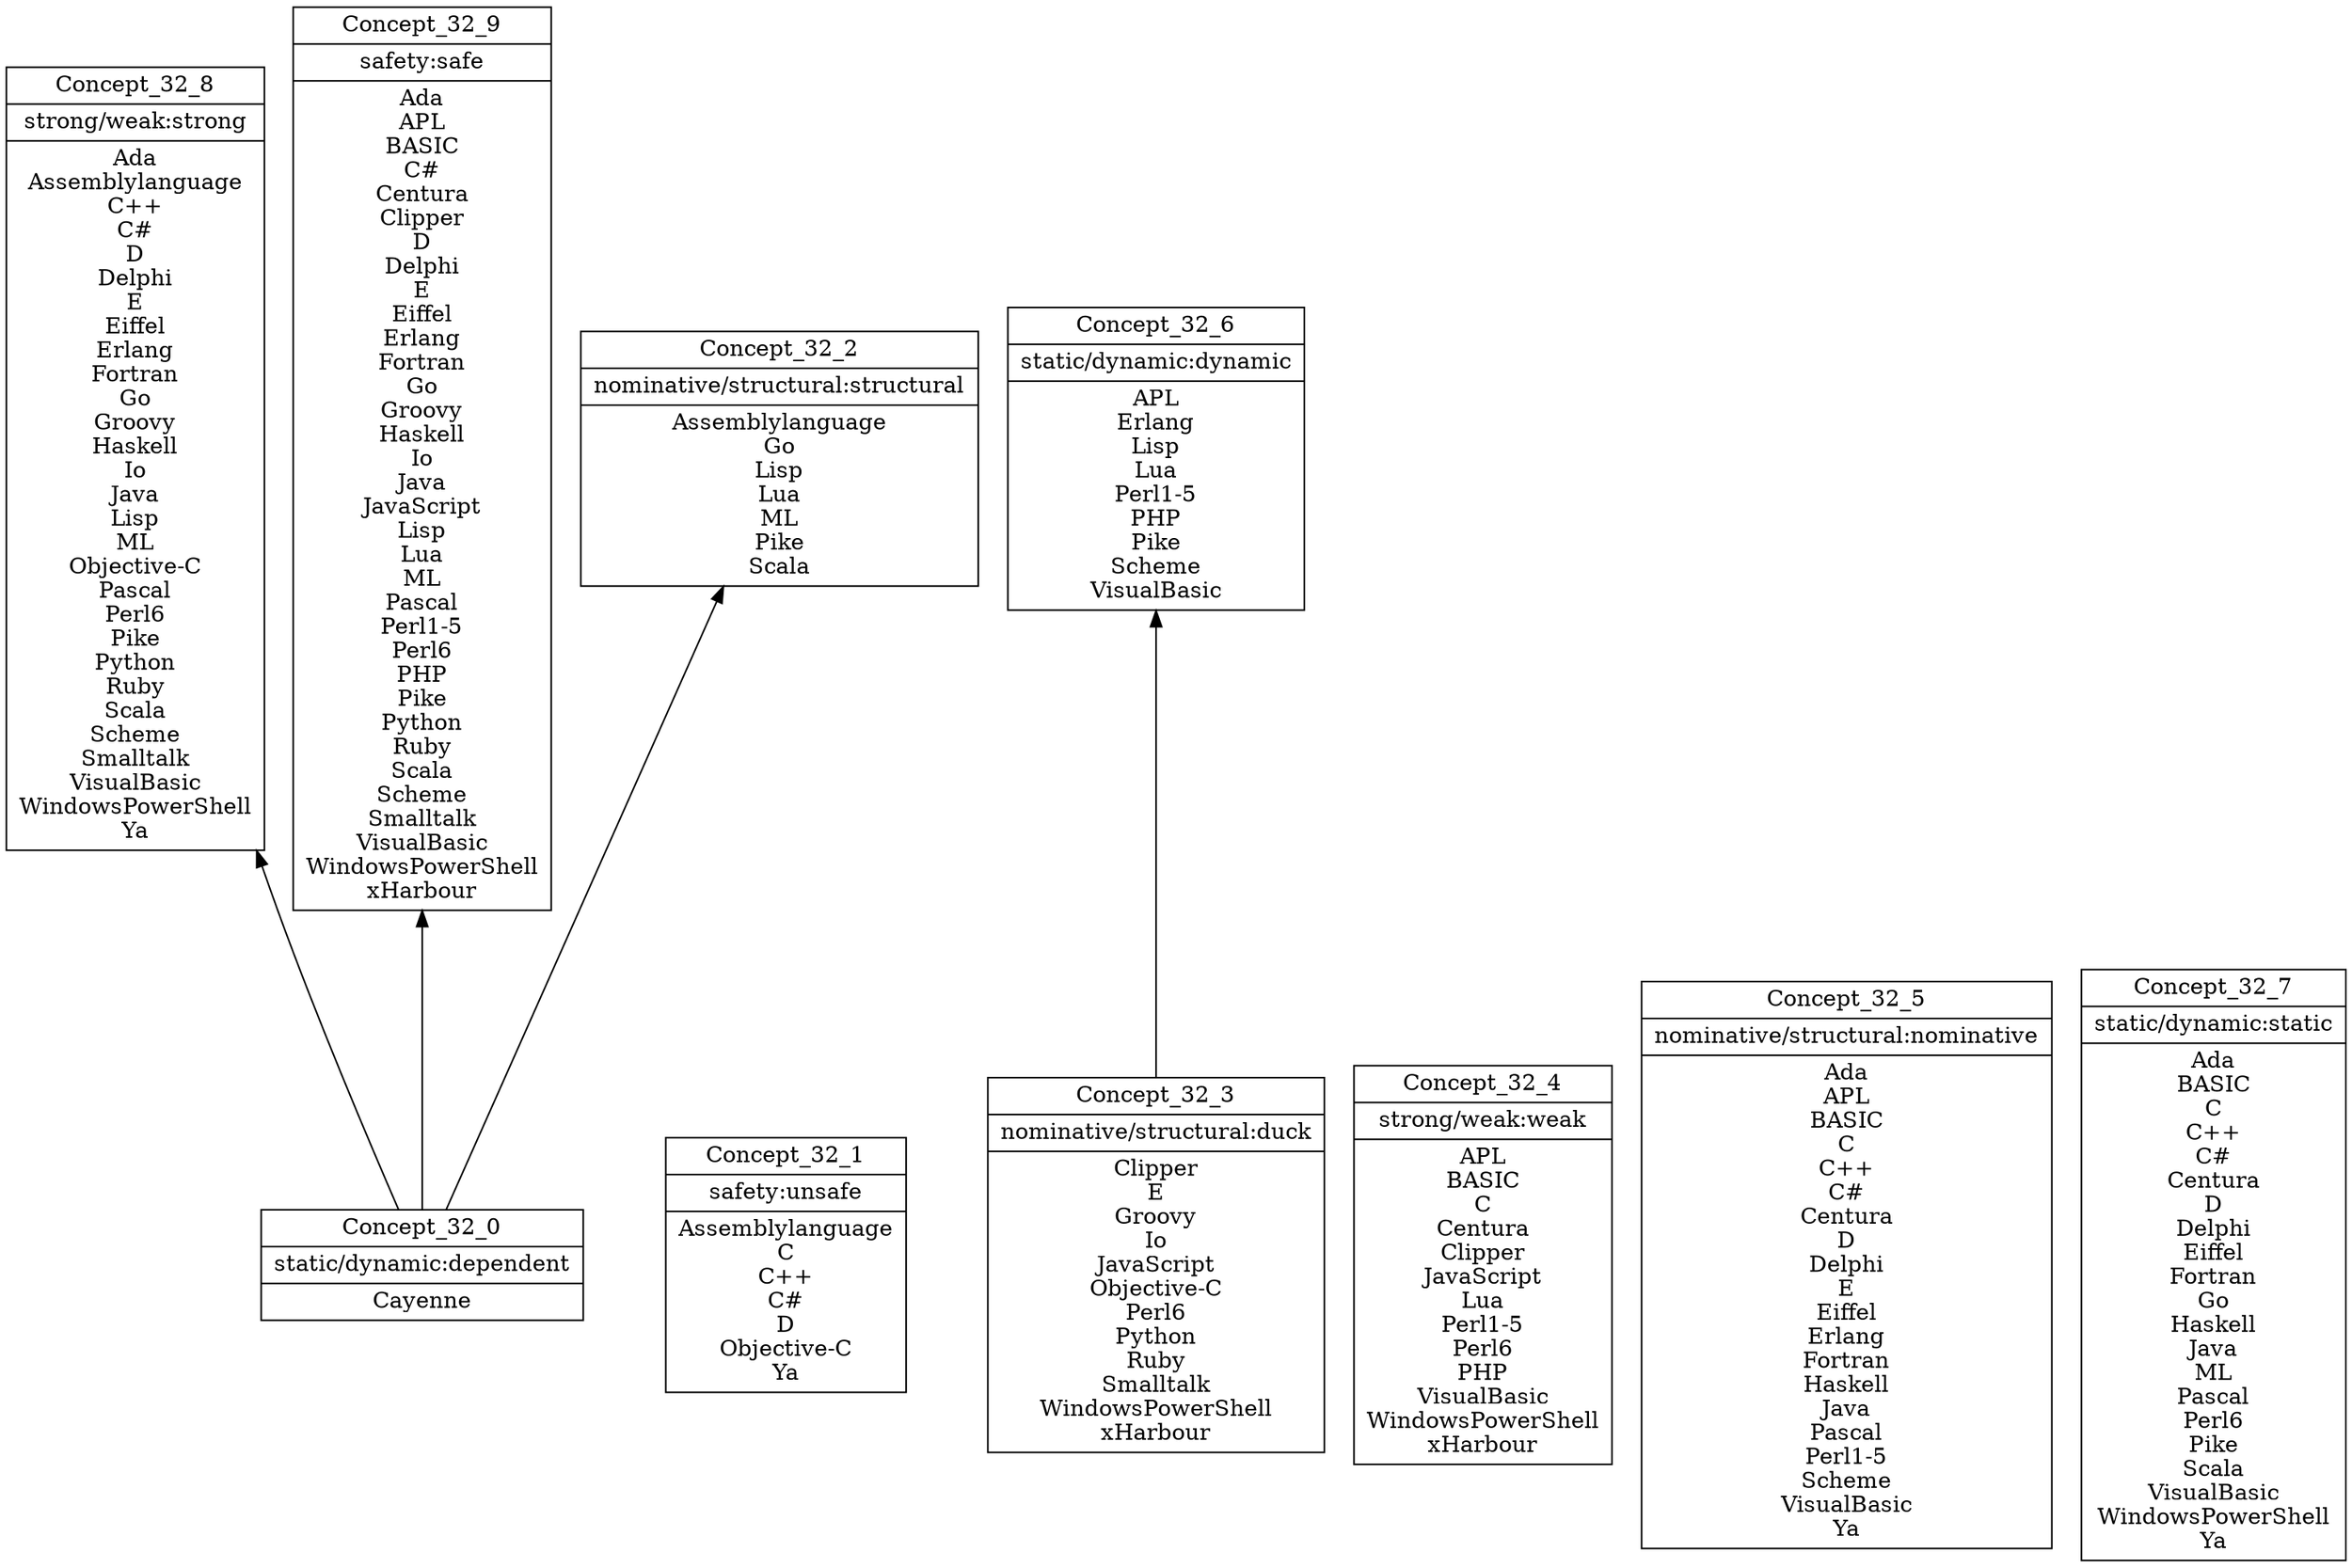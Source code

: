 digraph G { 
	rankdir=BT;
subgraph 32 { 
label="32";
1 [shape=record,label="{Concept_32_0|static/dynamic:dependent\n|Cayenne\n}"];
2 [shape=record,label="{Concept_32_1|safety:unsafe\n|Assemblylanguage\nC\nC++\nC#\nD\nObjective-C\nYa\n}"];
3 [shape=record,label="{Concept_32_3|nominative/structural:duck\n|Clipper\nE\nGroovy\nIo\nJavaScript\nObjective-C\nPerl6\nPython\nRuby\nSmalltalk\nWindowsPowerShell\nxHarbour\n}"];
4 [shape=record,label="{Concept_32_4|strong/weak:weak\n|APL\nBASIC\nC\nCentura\nClipper\nJavaScript\nLua\nPerl1-5\nPerl6\nPHP\nVisualBasic\nWindowsPowerShell\nxHarbour\n}"];
5 [shape=record,label="{Concept_32_5|nominative/structural:nominative\n|Ada\nAPL\nBASIC\nC\nC++\nC#\nCentura\nD\nDelphi\nE\nEiffel\nErlang\nFortran\nHaskell\nJava\nPascal\nPerl1-5\nScheme\nVisualBasic\nYa\n}"];
6 [shape=record,label="{Concept_32_6|static/dynamic:dynamic\n|APL\nErlang\nLisp\nLua\nPerl1-5\nPHP\nPike\nScheme\nVisualBasic\n}"];
7 [shape=record,label="{Concept_32_7|static/dynamic:static\n|Ada\nBASIC\nC\nC++\nC#\nCentura\nD\nDelphi\nEiffel\nFortran\nGo\nHaskell\nJava\nML\nPascal\nPerl6\nPike\nScala\nVisualBasic\nWindowsPowerShell\nYa\n}"];
8 [shape=record,label="{Concept_32_8|strong/weak:strong\n|Ada\nAssemblylanguage\nC++\nC#\nD\nDelphi\nE\nEiffel\nErlang\nFortran\nGo\nGroovy\nHaskell\nIo\nJava\nLisp\nML\nObjective-C\nPascal\nPerl6\nPike\nPython\nRuby\nScala\nScheme\nSmalltalk\nVisualBasic\nWindowsPowerShell\nYa\n}"];
9 [shape=record,label="{Concept_32_9|safety:safe\n|Ada\nAPL\nBASIC\nC#\nCentura\nClipper\nD\nDelphi\nE\nEiffel\nErlang\nFortran\nGo\nGroovy\nHaskell\nIo\nJava\nJavaScript\nLisp\nLua\nML\nPascal\nPerl1-5\nPerl6\nPHP\nPike\nPython\nRuby\nScala\nScheme\nSmalltalk\nVisualBasic\nWindowsPowerShell\nxHarbour\n}"];
10 [shape=record,label="{Concept_32_2|nominative/structural:structural\n|Assemblylanguage\nGo\nLisp\nLua\nML\nPike\nScala\n}"];
	3 -> 6
	1 -> 8
	1 -> 9
	1 -> 10
}
}